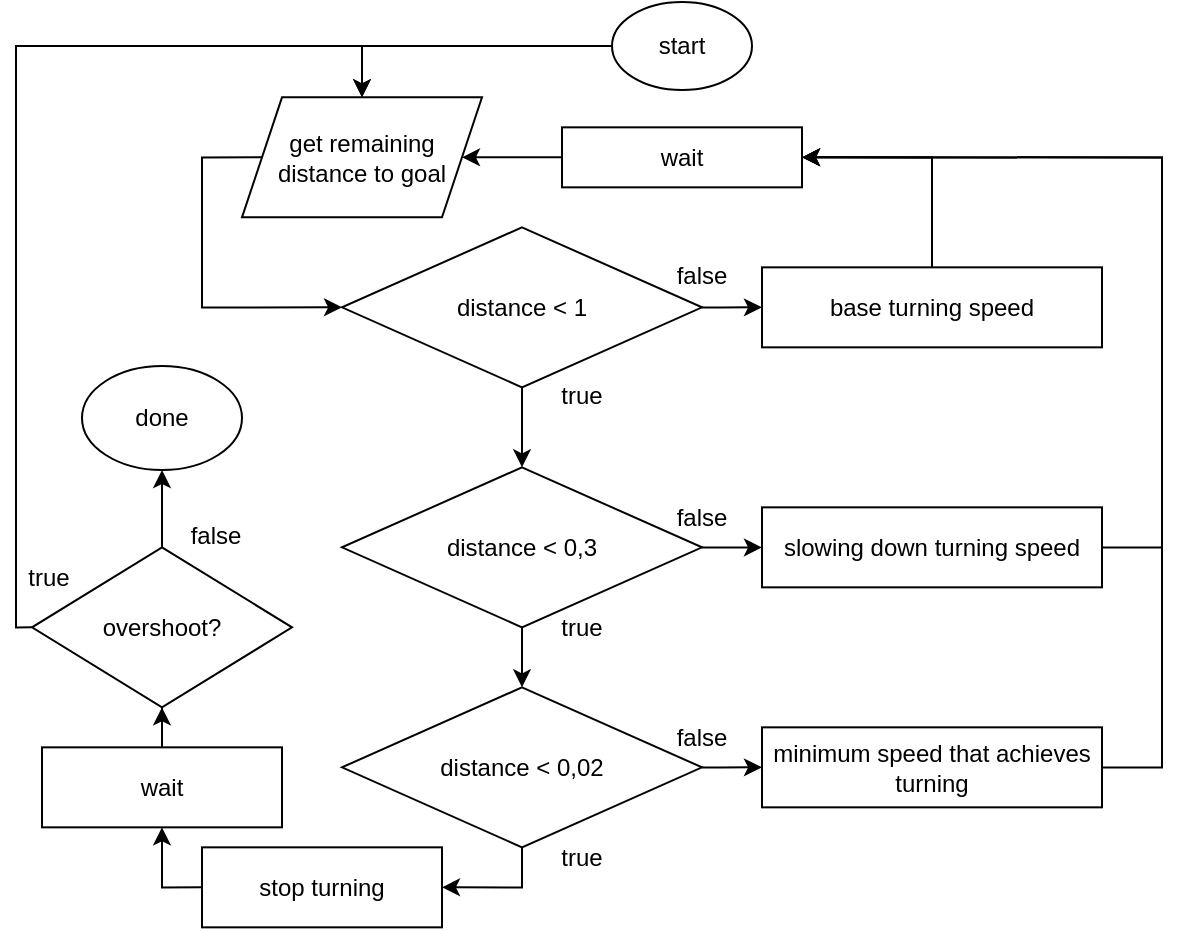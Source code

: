 <mxfile version="24.3.1" type="device">
  <diagram name="Stránka-1" id="JD8dAoj7NXl2l0GK-vRz">
    <mxGraphModel dx="1188" dy="654" grid="1" gridSize="10" guides="1" tooltips="1" connect="1" arrows="1" fold="1" page="1" pageScale="1" pageWidth="600" pageHeight="500" math="0" shadow="0">
      <root>
        <mxCell id="0" />
        <mxCell id="1" parent="0" />
        <mxCell id="qjb8UBuWlycgiH9uqIc8-14" style="edgeStyle=orthogonalEdgeStyle;rounded=0;orthogonalLoop=1;jettySize=auto;html=1;entryX=0;entryY=0.5;entryDx=0;entryDy=0;exitX=0;exitY=0.5;exitDx=0;exitDy=0;" parent="1" source="qjb8UBuWlycgiH9uqIc8-4" target="qjb8UBuWlycgiH9uqIc8-6" edge="1">
          <mxGeometry relative="1" as="geometry">
            <Array as="points">
              <mxPoint x="103" y="95.67" />
              <mxPoint x="103" y="170.67" />
            </Array>
          </mxGeometry>
        </mxCell>
        <mxCell id="qjb8UBuWlycgiH9uqIc8-4" value="get remaining distance to goal" style="shape=parallelogram;perimeter=parallelogramPerimeter;whiteSpace=wrap;html=1;fixedSize=1;" parent="1" vertex="1">
          <mxGeometry x="123" y="65.67" width="120" height="60" as="geometry" />
        </mxCell>
        <mxCell id="qjb8UBuWlycgiH9uqIc8-10" style="edgeStyle=orthogonalEdgeStyle;rounded=0;orthogonalLoop=1;jettySize=auto;html=1;entryX=0;entryY=0.5;entryDx=0;entryDy=0;" parent="1" source="qjb8UBuWlycgiH9uqIc8-6" target="qjb8UBuWlycgiH9uqIc8-9" edge="1">
          <mxGeometry relative="1" as="geometry">
            <mxPoint x="233" y="230.67" as="targetPoint" />
          </mxGeometry>
        </mxCell>
        <mxCell id="qjb8UBuWlycgiH9uqIc8-15" style="edgeStyle=orthogonalEdgeStyle;rounded=0;orthogonalLoop=1;jettySize=auto;html=1;entryX=0.5;entryY=0;entryDx=0;entryDy=0;" parent="1" source="qjb8UBuWlycgiH9uqIc8-6" target="qjb8UBuWlycgiH9uqIc8-7" edge="1">
          <mxGeometry relative="1" as="geometry" />
        </mxCell>
        <mxCell id="qjb8UBuWlycgiH9uqIc8-6" value="distance &amp;lt; 1" style="rhombus;whiteSpace=wrap;html=1;" parent="1" vertex="1">
          <mxGeometry x="173" y="130.67" width="180" height="80" as="geometry" />
        </mxCell>
        <mxCell id="qjb8UBuWlycgiH9uqIc8-16" style="edgeStyle=orthogonalEdgeStyle;rounded=0;orthogonalLoop=1;jettySize=auto;html=1;entryX=0.5;entryY=0;entryDx=0;entryDy=0;" parent="1" source="qjb8UBuWlycgiH9uqIc8-7" target="qjb8UBuWlycgiH9uqIc8-8" edge="1">
          <mxGeometry relative="1" as="geometry" />
        </mxCell>
        <mxCell id="qjb8UBuWlycgiH9uqIc8-18" style="edgeStyle=orthogonalEdgeStyle;rounded=0;orthogonalLoop=1;jettySize=auto;html=1;" parent="1" source="qjb8UBuWlycgiH9uqIc8-7" target="qjb8UBuWlycgiH9uqIc8-17" edge="1">
          <mxGeometry relative="1" as="geometry" />
        </mxCell>
        <mxCell id="qjb8UBuWlycgiH9uqIc8-7" value="distance &amp;lt; 0,3" style="rhombus;whiteSpace=wrap;html=1;" parent="1" vertex="1">
          <mxGeometry x="173" y="250.67" width="180" height="80" as="geometry" />
        </mxCell>
        <mxCell id="qjb8UBuWlycgiH9uqIc8-20" style="edgeStyle=orthogonalEdgeStyle;rounded=0;orthogonalLoop=1;jettySize=auto;html=1;entryX=0;entryY=0.5;entryDx=0;entryDy=0;" parent="1" source="qjb8UBuWlycgiH9uqIc8-8" target="qjb8UBuWlycgiH9uqIc8-19" edge="1">
          <mxGeometry relative="1" as="geometry" />
        </mxCell>
        <mxCell id="qjb8UBuWlycgiH9uqIc8-23" style="edgeStyle=orthogonalEdgeStyle;rounded=0;orthogonalLoop=1;jettySize=auto;html=1;entryX=1;entryY=0.5;entryDx=0;entryDy=0;exitX=0.5;exitY=1;exitDx=0;exitDy=0;" parent="1" source="qjb8UBuWlycgiH9uqIc8-8" target="qjb8UBuWlycgiH9uqIc8-24" edge="1">
          <mxGeometry relative="1" as="geometry">
            <mxPoint x="263" y="480.67" as="targetPoint" />
          </mxGeometry>
        </mxCell>
        <mxCell id="qjb8UBuWlycgiH9uqIc8-8" value="distance &amp;lt; 0,02" style="rhombus;whiteSpace=wrap;html=1;" parent="1" vertex="1">
          <mxGeometry x="173" y="360.67" width="180" height="80" as="geometry" />
        </mxCell>
        <mxCell id="qjb8UBuWlycgiH9uqIc8-11" style="edgeStyle=orthogonalEdgeStyle;rounded=0;orthogonalLoop=1;jettySize=auto;html=1;entryX=1;entryY=0.5;entryDx=0;entryDy=0;exitX=0.5;exitY=0;exitDx=0;exitDy=0;" parent="1" source="qjb8UBuWlycgiH9uqIc8-9" target="qjb8UBuWlycgiH9uqIc8-12" edge="1">
          <mxGeometry relative="1" as="geometry">
            <mxPoint x="403" y="30.67" as="targetPoint" />
          </mxGeometry>
        </mxCell>
        <mxCell id="qjb8UBuWlycgiH9uqIc8-9" value="base turning speed" style="rounded=0;whiteSpace=wrap;html=1;" parent="1" vertex="1">
          <mxGeometry x="383" y="150.67" width="170" height="40" as="geometry" />
        </mxCell>
        <mxCell id="qjb8UBuWlycgiH9uqIc8-13" style="edgeStyle=orthogonalEdgeStyle;rounded=0;orthogonalLoop=1;jettySize=auto;html=1;entryX=1;entryY=0.5;entryDx=0;entryDy=0;" parent="1" source="qjb8UBuWlycgiH9uqIc8-12" target="qjb8UBuWlycgiH9uqIc8-4" edge="1">
          <mxGeometry relative="1" as="geometry" />
        </mxCell>
        <mxCell id="qjb8UBuWlycgiH9uqIc8-12" value="wait" style="rounded=0;whiteSpace=wrap;html=1;" parent="1" vertex="1">
          <mxGeometry x="283" y="80.67" width="120" height="30" as="geometry" />
        </mxCell>
        <mxCell id="qjb8UBuWlycgiH9uqIc8-21" style="edgeStyle=orthogonalEdgeStyle;rounded=0;orthogonalLoop=1;jettySize=auto;html=1;entryX=1;entryY=0.5;entryDx=0;entryDy=0;" parent="1" source="qjb8UBuWlycgiH9uqIc8-17" target="qjb8UBuWlycgiH9uqIc8-12" edge="1">
          <mxGeometry relative="1" as="geometry">
            <Array as="points">
              <mxPoint x="583" y="290.67" />
              <mxPoint x="583" y="95.67" />
            </Array>
          </mxGeometry>
        </mxCell>
        <mxCell id="qjb8UBuWlycgiH9uqIc8-17" value="slowing down turning speed" style="rounded=0;whiteSpace=wrap;html=1;" parent="1" vertex="1">
          <mxGeometry x="383" y="270.67" width="170" height="40" as="geometry" />
        </mxCell>
        <mxCell id="qjb8UBuWlycgiH9uqIc8-22" style="edgeStyle=orthogonalEdgeStyle;rounded=0;orthogonalLoop=1;jettySize=auto;html=1;entryX=1;entryY=0.5;entryDx=0;entryDy=0;" parent="1" source="qjb8UBuWlycgiH9uqIc8-19" target="qjb8UBuWlycgiH9uqIc8-12" edge="1">
          <mxGeometry relative="1" as="geometry">
            <Array as="points">
              <mxPoint x="583" y="400.67" />
              <mxPoint x="583" y="95.67" />
            </Array>
          </mxGeometry>
        </mxCell>
        <mxCell id="qjb8UBuWlycgiH9uqIc8-19" value="minimum speed that achieves turning" style="rounded=0;whiteSpace=wrap;html=1;" parent="1" vertex="1">
          <mxGeometry x="383" y="380.67" width="170" height="40" as="geometry" />
        </mxCell>
        <mxCell id="qjb8UBuWlycgiH9uqIc8-27" style="edgeStyle=orthogonalEdgeStyle;rounded=0;orthogonalLoop=1;jettySize=auto;html=1;entryX=0.5;entryY=1;entryDx=0;entryDy=0;exitX=0;exitY=0.5;exitDx=0;exitDy=0;" parent="1" source="qjb8UBuWlycgiH9uqIc8-24" target="qjb8UBuWlycgiH9uqIc8-25" edge="1">
          <mxGeometry relative="1" as="geometry" />
        </mxCell>
        <mxCell id="qjb8UBuWlycgiH9uqIc8-24" value="stop turning" style="rounded=0;whiteSpace=wrap;html=1;" parent="1" vertex="1">
          <mxGeometry x="103" y="440.67" width="120" height="40" as="geometry" />
        </mxCell>
        <mxCell id="qjb8UBuWlycgiH9uqIc8-29" style="edgeStyle=orthogonalEdgeStyle;rounded=0;orthogonalLoop=1;jettySize=auto;html=1;entryX=0.5;entryY=1;entryDx=0;entryDy=0;" parent="1" source="qjb8UBuWlycgiH9uqIc8-25" target="qjb8UBuWlycgiH9uqIc8-26" edge="1">
          <mxGeometry relative="1" as="geometry" />
        </mxCell>
        <mxCell id="qjb8UBuWlycgiH9uqIc8-25" value="wait" style="rounded=0;whiteSpace=wrap;html=1;" parent="1" vertex="1">
          <mxGeometry x="23" y="390.67" width="120" height="40" as="geometry" />
        </mxCell>
        <mxCell id="qjb8UBuWlycgiH9uqIc8-32" style="edgeStyle=orthogonalEdgeStyle;rounded=0;orthogonalLoop=1;jettySize=auto;html=1;entryX=0.5;entryY=1;entryDx=0;entryDy=0;" parent="1" source="qjb8UBuWlycgiH9uqIc8-26" target="qjb8UBuWlycgiH9uqIc8-31" edge="1">
          <mxGeometry relative="1" as="geometry" />
        </mxCell>
        <mxCell id="qjb8UBuWlycgiH9uqIc8-33" style="edgeStyle=orthogonalEdgeStyle;rounded=0;orthogonalLoop=1;jettySize=auto;html=1;entryX=0.5;entryY=0;entryDx=0;entryDy=0;exitX=0;exitY=0.5;exitDx=0;exitDy=0;" parent="1" source="qjb8UBuWlycgiH9uqIc8-26" target="qjb8UBuWlycgiH9uqIc8-4" edge="1">
          <mxGeometry relative="1" as="geometry">
            <Array as="points">
              <mxPoint x="10" y="331" />
              <mxPoint x="10" y="40" />
              <mxPoint x="183" y="40" />
            </Array>
          </mxGeometry>
        </mxCell>
        <mxCell id="qjb8UBuWlycgiH9uqIc8-26" value="overshoot?" style="rhombus;whiteSpace=wrap;html=1;" parent="1" vertex="1">
          <mxGeometry x="18" y="290.67" width="130" height="80" as="geometry" />
        </mxCell>
        <mxCell id="qjb8UBuWlycgiH9uqIc8-31" value="done" style="ellipse;whiteSpace=wrap;html=1;" parent="1" vertex="1">
          <mxGeometry x="43" y="200" width="80" height="52" as="geometry" />
        </mxCell>
        <mxCell id="qjb8UBuWlycgiH9uqIc8-36" style="edgeStyle=orthogonalEdgeStyle;rounded=0;orthogonalLoop=1;jettySize=auto;html=1;entryX=0.5;entryY=0;entryDx=0;entryDy=0;" parent="1" source="qjb8UBuWlycgiH9uqIc8-35" target="qjb8UBuWlycgiH9uqIc8-4" edge="1">
          <mxGeometry relative="1" as="geometry" />
        </mxCell>
        <mxCell id="qjb8UBuWlycgiH9uqIc8-35" value="start" style="ellipse;whiteSpace=wrap;html=1;" parent="1" vertex="1">
          <mxGeometry x="308" y="18" width="70" height="44" as="geometry" />
        </mxCell>
        <mxCell id="iL2DDKodfAmJAo1qrZCr-1" value="true" style="text;html=1;align=center;verticalAlign=middle;whiteSpace=wrap;rounded=0;" vertex="1" parent="1">
          <mxGeometry x="263" y="200" width="60" height="30" as="geometry" />
        </mxCell>
        <mxCell id="iL2DDKodfAmJAo1qrZCr-2" value="false" style="text;html=1;align=center;verticalAlign=middle;whiteSpace=wrap;rounded=0;" vertex="1" parent="1">
          <mxGeometry x="323" y="140" width="60" height="30" as="geometry" />
        </mxCell>
        <mxCell id="iL2DDKodfAmJAo1qrZCr-3" value="false" style="text;html=1;align=center;verticalAlign=middle;whiteSpace=wrap;rounded=0;" vertex="1" parent="1">
          <mxGeometry x="323" y="260.67" width="60" height="30" as="geometry" />
        </mxCell>
        <mxCell id="iL2DDKodfAmJAo1qrZCr-4" value="false" style="text;html=1;align=center;verticalAlign=middle;whiteSpace=wrap;rounded=0;" vertex="1" parent="1">
          <mxGeometry x="323" y="370.67" width="60" height="30" as="geometry" />
        </mxCell>
        <mxCell id="iL2DDKodfAmJAo1qrZCr-5" value="true" style="text;html=1;align=center;verticalAlign=middle;whiteSpace=wrap;rounded=0;" vertex="1" parent="1">
          <mxGeometry x="263" y="315.67" width="60" height="30" as="geometry" />
        </mxCell>
        <mxCell id="iL2DDKodfAmJAo1qrZCr-6" value="true" style="text;html=1;align=center;verticalAlign=middle;whiteSpace=wrap;rounded=0;" vertex="1" parent="1">
          <mxGeometry x="263" y="430.67" width="60" height="30" as="geometry" />
        </mxCell>
        <mxCell id="iL2DDKodfAmJAo1qrZCr-7" value="true" style="text;html=1;align=center;verticalAlign=middle;whiteSpace=wrap;rounded=0;" vertex="1" parent="1">
          <mxGeometry x="10" y="290.67" width="33" height="30" as="geometry" />
        </mxCell>
        <mxCell id="iL2DDKodfAmJAo1qrZCr-8" value="false" style="text;html=1;align=center;verticalAlign=middle;whiteSpace=wrap;rounded=0;" vertex="1" parent="1">
          <mxGeometry x="80" y="270.67" width="60" height="29.33" as="geometry" />
        </mxCell>
      </root>
    </mxGraphModel>
  </diagram>
</mxfile>
